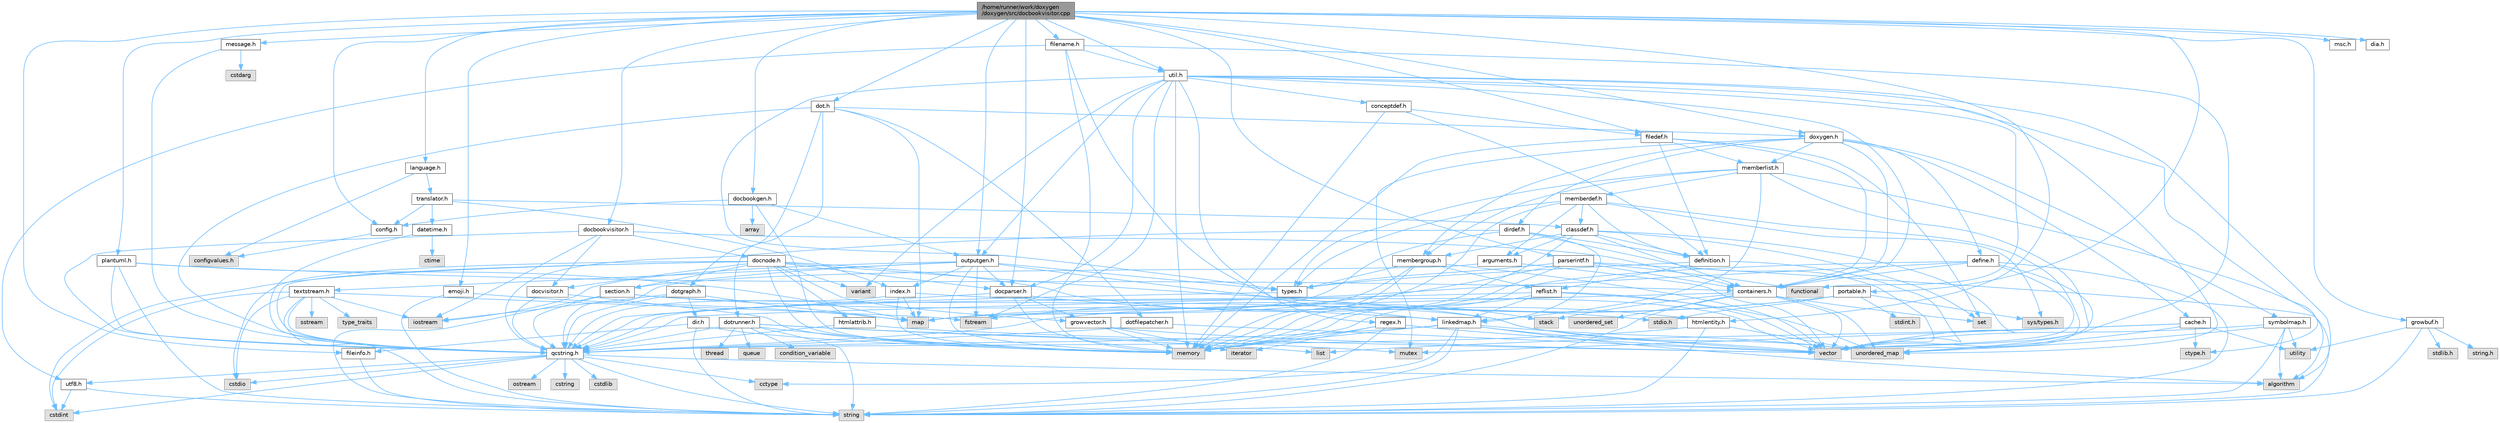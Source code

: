 digraph "/home/runner/work/doxygen/doxygen/src/docbookvisitor.cpp"
{
 // INTERACTIVE_SVG=YES
 // LATEX_PDF_SIZE
  bgcolor="transparent";
  edge [fontname=Helvetica,fontsize=10,labelfontname=Helvetica,labelfontsize=10];
  node [fontname=Helvetica,fontsize=10,shape=box,height=0.2,width=0.4];
  Node1 [id="Node000001",label="/home/runner/work/doxygen\l/doxygen/src/docbookvisitor.cpp",height=0.2,width=0.4,color="gray40", fillcolor="grey60", style="filled", fontcolor="black"];
  Node1 -> Node2 [id="edge1_Node000001_Node000002",color="steelblue1",style="solid"];
  Node2 [id="Node000002",label="docbookvisitor.h",height=0.2,width=0.4,color="grey40", fillcolor="white", style="filled",URL="$de/dcd/docbookvisitor_8h.html",tooltip=" "];
  Node2 -> Node3 [id="edge2_Node000002_Node000003",color="steelblue1",style="solid"];
  Node3 [id="Node000003",label="iostream",height=0.2,width=0.4,color="grey60", fillcolor="#E0E0E0", style="filled"];
  Node2 -> Node4 [id="edge3_Node000002_Node000004",color="steelblue1",style="solid"];
  Node4 [id="Node000004",label="containers.h",height=0.2,width=0.4,color="grey40", fillcolor="white", style="filled",URL="$d5/d75/containers_8h.html",tooltip=" "];
  Node4 -> Node5 [id="edge4_Node000004_Node000005",color="steelblue1",style="solid"];
  Node5 [id="Node000005",label="vector",height=0.2,width=0.4,color="grey60", fillcolor="#E0E0E0", style="filled"];
  Node4 -> Node6 [id="edge5_Node000004_Node000006",color="steelblue1",style="solid"];
  Node6 [id="Node000006",label="string",height=0.2,width=0.4,color="grey60", fillcolor="#E0E0E0", style="filled"];
  Node4 -> Node7 [id="edge6_Node000004_Node000007",color="steelblue1",style="solid"];
  Node7 [id="Node000007",label="set",height=0.2,width=0.4,color="grey60", fillcolor="#E0E0E0", style="filled"];
  Node4 -> Node8 [id="edge7_Node000004_Node000008",color="steelblue1",style="solid"];
  Node8 [id="Node000008",label="map",height=0.2,width=0.4,color="grey60", fillcolor="#E0E0E0", style="filled"];
  Node4 -> Node9 [id="edge8_Node000004_Node000009",color="steelblue1",style="solid"];
  Node9 [id="Node000009",label="unordered_set",height=0.2,width=0.4,color="grey60", fillcolor="#E0E0E0", style="filled"];
  Node4 -> Node10 [id="edge9_Node000004_Node000010",color="steelblue1",style="solid"];
  Node10 [id="Node000010",label="unordered_map",height=0.2,width=0.4,color="grey60", fillcolor="#E0E0E0", style="filled"];
  Node4 -> Node11 [id="edge10_Node000004_Node000011",color="steelblue1",style="solid"];
  Node11 [id="Node000011",label="stack",height=0.2,width=0.4,color="grey60", fillcolor="#E0E0E0", style="filled"];
  Node2 -> Node12 [id="edge11_Node000002_Node000012",color="steelblue1",style="solid"];
  Node12 [id="Node000012",label="docvisitor.h",height=0.2,width=0.4,color="grey40", fillcolor="white", style="filled",URL="$d2/d3c/docvisitor_8h.html",tooltip=" "];
  Node12 -> Node13 [id="edge12_Node000012_Node000013",color="steelblue1",style="solid"];
  Node13 [id="Node000013",label="memory",height=0.2,width=0.4,color="grey60", fillcolor="#E0E0E0", style="filled"];
  Node12 -> Node14 [id="edge13_Node000012_Node000014",color="steelblue1",style="solid"];
  Node14 [id="Node000014",label="qcstring.h",height=0.2,width=0.4,color="grey40", fillcolor="white", style="filled",URL="$d7/d5c/qcstring_8h.html",tooltip=" "];
  Node14 -> Node6 [id="edge14_Node000014_Node000006",color="steelblue1",style="solid"];
  Node14 -> Node15 [id="edge15_Node000014_Node000015",color="steelblue1",style="solid"];
  Node15 [id="Node000015",label="algorithm",height=0.2,width=0.4,color="grey60", fillcolor="#E0E0E0", style="filled"];
  Node14 -> Node16 [id="edge16_Node000014_Node000016",color="steelblue1",style="solid"];
  Node16 [id="Node000016",label="cctype",height=0.2,width=0.4,color="grey60", fillcolor="#E0E0E0", style="filled"];
  Node14 -> Node17 [id="edge17_Node000014_Node000017",color="steelblue1",style="solid"];
  Node17 [id="Node000017",label="cstring",height=0.2,width=0.4,color="grey60", fillcolor="#E0E0E0", style="filled"];
  Node14 -> Node18 [id="edge18_Node000014_Node000018",color="steelblue1",style="solid"];
  Node18 [id="Node000018",label="cstdio",height=0.2,width=0.4,color="grey60", fillcolor="#E0E0E0", style="filled"];
  Node14 -> Node19 [id="edge19_Node000014_Node000019",color="steelblue1",style="solid"];
  Node19 [id="Node000019",label="cstdlib",height=0.2,width=0.4,color="grey60", fillcolor="#E0E0E0", style="filled"];
  Node14 -> Node20 [id="edge20_Node000014_Node000020",color="steelblue1",style="solid"];
  Node20 [id="Node000020",label="cstdint",height=0.2,width=0.4,color="grey60", fillcolor="#E0E0E0", style="filled"];
  Node14 -> Node21 [id="edge21_Node000014_Node000021",color="steelblue1",style="solid"];
  Node21 [id="Node000021",label="ostream",height=0.2,width=0.4,color="grey60", fillcolor="#E0E0E0", style="filled"];
  Node14 -> Node22 [id="edge22_Node000014_Node000022",color="steelblue1",style="solid"];
  Node22 [id="Node000022",label="utf8.h",height=0.2,width=0.4,color="grey40", fillcolor="white", style="filled",URL="$db/d7c/utf8_8h.html",tooltip="Various UTF8 related helper functions."];
  Node22 -> Node20 [id="edge23_Node000022_Node000020",color="steelblue1",style="solid"];
  Node22 -> Node6 [id="edge24_Node000022_Node000006",color="steelblue1",style="solid"];
  Node2 -> Node23 [id="edge25_Node000002_Node000023",color="steelblue1",style="solid"];
  Node23 [id="Node000023",label="docnode.h",height=0.2,width=0.4,color="grey40", fillcolor="white", style="filled",URL="$de/d2b/docnode_8h.html",tooltip=" "];
  Node23 -> Node18 [id="edge26_Node000023_Node000018",color="steelblue1",style="solid"];
  Node23 -> Node20 [id="edge27_Node000023_Node000020",color="steelblue1",style="solid"];
  Node23 -> Node5 [id="edge28_Node000023_Node000005",color="steelblue1",style="solid"];
  Node23 -> Node13 [id="edge29_Node000023_Node000013",color="steelblue1",style="solid"];
  Node23 -> Node24 [id="edge30_Node000023_Node000024",color="steelblue1",style="solid"];
  Node24 [id="Node000024",label="variant",height=0.2,width=0.4,color="grey60", fillcolor="#E0E0E0", style="filled"];
  Node23 -> Node14 [id="edge31_Node000023_Node000014",color="steelblue1",style="solid"];
  Node23 -> Node12 [id="edge32_Node000023_Node000012",color="steelblue1",style="solid"];
  Node23 -> Node25 [id="edge33_Node000023_Node000025",color="steelblue1",style="solid"];
  Node25 [id="Node000025",label="docparser.h",height=0.2,width=0.4,color="grey40", fillcolor="white", style="filled",URL="$de/d9c/docparser_8h.html",tooltip=" "];
  Node25 -> Node26 [id="edge34_Node000025_Node000026",color="steelblue1",style="solid"];
  Node26 [id="Node000026",label="stdio.h",height=0.2,width=0.4,color="grey60", fillcolor="#E0E0E0", style="filled"];
  Node25 -> Node13 [id="edge35_Node000025_Node000013",color="steelblue1",style="solid"];
  Node25 -> Node14 [id="edge36_Node000025_Node000014",color="steelblue1",style="solid"];
  Node25 -> Node27 [id="edge37_Node000025_Node000027",color="steelblue1",style="solid"];
  Node27 [id="Node000027",label="growvector.h",height=0.2,width=0.4,color="grey40", fillcolor="white", style="filled",URL="$d7/d50/growvector_8h.html",tooltip=" "];
  Node27 -> Node5 [id="edge38_Node000027_Node000005",color="steelblue1",style="solid"];
  Node27 -> Node13 [id="edge39_Node000027_Node000013",color="steelblue1",style="solid"];
  Node27 -> Node28 [id="edge40_Node000027_Node000028",color="steelblue1",style="solid"];
  Node28 [id="Node000028",label="iterator",height=0.2,width=0.4,color="grey60", fillcolor="#E0E0E0", style="filled"];
  Node23 -> Node29 [id="edge41_Node000023_Node000029",color="steelblue1",style="solid"];
  Node29 [id="Node000029",label="htmlattrib.h",height=0.2,width=0.4,color="grey40", fillcolor="white", style="filled",URL="$d0/d73/htmlattrib_8h.html",tooltip=" "];
  Node29 -> Node5 [id="edge42_Node000029_Node000005",color="steelblue1",style="solid"];
  Node29 -> Node14 [id="edge43_Node000029_Node000014",color="steelblue1",style="solid"];
  Node23 -> Node30 [id="edge44_Node000023_Node000030",color="steelblue1",style="solid"];
  Node30 [id="Node000030",label="htmlentity.h",height=0.2,width=0.4,color="grey40", fillcolor="white", style="filled",URL="$db/dc6/htmlentity_8h.html",tooltip=" "];
  Node30 -> Node10 [id="edge45_Node000030_Node000010",color="steelblue1",style="solid"];
  Node30 -> Node6 [id="edge46_Node000030_Node000006",color="steelblue1",style="solid"];
  Node30 -> Node14 [id="edge47_Node000030_Node000014",color="steelblue1",style="solid"];
  Node23 -> Node27 [id="edge48_Node000023_Node000027",color="steelblue1",style="solid"];
  Node23 -> Node31 [id="edge49_Node000023_Node000031",color="steelblue1",style="solid"];
  Node31 [id="Node000031",label="section.h",height=0.2,width=0.4,color="grey40", fillcolor="white", style="filled",URL="$d1/d2a/section_8h.html",tooltip=" "];
  Node31 -> Node6 [id="edge50_Node000031_Node000006",color="steelblue1",style="solid"];
  Node31 -> Node10 [id="edge51_Node000031_Node000010",color="steelblue1",style="solid"];
  Node31 -> Node14 [id="edge52_Node000031_Node000014",color="steelblue1",style="solid"];
  Node31 -> Node32 [id="edge53_Node000031_Node000032",color="steelblue1",style="solid"];
  Node32 [id="Node000032",label="linkedmap.h",height=0.2,width=0.4,color="grey40", fillcolor="white", style="filled",URL="$da/de1/linkedmap_8h.html",tooltip=" "];
  Node32 -> Node10 [id="edge54_Node000032_Node000010",color="steelblue1",style="solid"];
  Node32 -> Node5 [id="edge55_Node000032_Node000005",color="steelblue1",style="solid"];
  Node32 -> Node13 [id="edge56_Node000032_Node000013",color="steelblue1",style="solid"];
  Node32 -> Node6 [id="edge57_Node000032_Node000006",color="steelblue1",style="solid"];
  Node32 -> Node15 [id="edge58_Node000032_Node000015",color="steelblue1",style="solid"];
  Node32 -> Node16 [id="edge59_Node000032_Node000016",color="steelblue1",style="solid"];
  Node32 -> Node14 [id="edge60_Node000032_Node000014",color="steelblue1",style="solid"];
  Node2 -> Node14 [id="edge61_Node000002_Node000014",color="steelblue1",style="solid"];
  Node1 -> Node25 [id="edge62_Node000001_Node000025",color="steelblue1",style="solid"];
  Node1 -> Node33 [id="edge63_Node000001_Node000033",color="steelblue1",style="solid"];
  Node33 [id="Node000033",label="language.h",height=0.2,width=0.4,color="grey40", fillcolor="white", style="filled",URL="$d8/dce/language_8h.html",tooltip=" "];
  Node33 -> Node34 [id="edge64_Node000033_Node000034",color="steelblue1",style="solid"];
  Node34 [id="Node000034",label="translator.h",height=0.2,width=0.4,color="grey40", fillcolor="white", style="filled",URL="$d9/df1/translator_8h.html",tooltip=" "];
  Node34 -> Node35 [id="edge65_Node000034_Node000035",color="steelblue1",style="solid"];
  Node35 [id="Node000035",label="classdef.h",height=0.2,width=0.4,color="grey40", fillcolor="white", style="filled",URL="$d1/da6/classdef_8h.html",tooltip=" "];
  Node35 -> Node13 [id="edge66_Node000035_Node000013",color="steelblue1",style="solid"];
  Node35 -> Node5 [id="edge67_Node000035_Node000005",color="steelblue1",style="solid"];
  Node35 -> Node7 [id="edge68_Node000035_Node000007",color="steelblue1",style="solid"];
  Node35 -> Node4 [id="edge69_Node000035_Node000004",color="steelblue1",style="solid"];
  Node35 -> Node36 [id="edge70_Node000035_Node000036",color="steelblue1",style="solid"];
  Node36 [id="Node000036",label="definition.h",height=0.2,width=0.4,color="grey40", fillcolor="white", style="filled",URL="$df/da1/definition_8h.html",tooltip=" "];
  Node36 -> Node5 [id="edge71_Node000036_Node000005",color="steelblue1",style="solid"];
  Node36 -> Node37 [id="edge72_Node000036_Node000037",color="steelblue1",style="solid"];
  Node37 [id="Node000037",label="types.h",height=0.2,width=0.4,color="grey40", fillcolor="white", style="filled",URL="$d9/d49/types_8h.html",tooltip="This file contains a number of basic enums and types."];
  Node37 -> Node14 [id="edge73_Node000037_Node000014",color="steelblue1",style="solid"];
  Node36 -> Node38 [id="edge74_Node000036_Node000038",color="steelblue1",style="solid"];
  Node38 [id="Node000038",label="reflist.h",height=0.2,width=0.4,color="grey40", fillcolor="white", style="filled",URL="$d1/d02/reflist_8h.html",tooltip=" "];
  Node38 -> Node5 [id="edge75_Node000038_Node000005",color="steelblue1",style="solid"];
  Node38 -> Node10 [id="edge76_Node000038_Node000010",color="steelblue1",style="solid"];
  Node38 -> Node13 [id="edge77_Node000038_Node000013",color="steelblue1",style="solid"];
  Node38 -> Node14 [id="edge78_Node000038_Node000014",color="steelblue1",style="solid"];
  Node38 -> Node32 [id="edge79_Node000038_Node000032",color="steelblue1",style="solid"];
  Node35 -> Node39 [id="edge80_Node000035_Node000039",color="steelblue1",style="solid"];
  Node39 [id="Node000039",label="arguments.h",height=0.2,width=0.4,color="grey40", fillcolor="white", style="filled",URL="$df/d9b/arguments_8h.html",tooltip=" "];
  Node39 -> Node5 [id="edge81_Node000039_Node000005",color="steelblue1",style="solid"];
  Node39 -> Node14 [id="edge82_Node000039_Node000014",color="steelblue1",style="solid"];
  Node35 -> Node40 [id="edge83_Node000035_Node000040",color="steelblue1",style="solid"];
  Node40 [id="Node000040",label="membergroup.h",height=0.2,width=0.4,color="grey40", fillcolor="white", style="filled",URL="$d9/d11/membergroup_8h.html",tooltip=" "];
  Node40 -> Node5 [id="edge84_Node000040_Node000005",color="steelblue1",style="solid"];
  Node40 -> Node8 [id="edge85_Node000040_Node000008",color="steelblue1",style="solid"];
  Node40 -> Node13 [id="edge86_Node000040_Node000013",color="steelblue1",style="solid"];
  Node40 -> Node37 [id="edge87_Node000040_Node000037",color="steelblue1",style="solid"];
  Node40 -> Node38 [id="edge88_Node000040_Node000038",color="steelblue1",style="solid"];
  Node34 -> Node41 [id="edge89_Node000034_Node000041",color="steelblue1",style="solid"];
  Node41 [id="Node000041",label="config.h",height=0.2,width=0.4,color="grey40", fillcolor="white", style="filled",URL="$db/d16/config_8h.html",tooltip=" "];
  Node41 -> Node42 [id="edge90_Node000041_Node000042",color="steelblue1",style="solid"];
  Node42 [id="Node000042",label="configvalues.h",height=0.2,width=0.4,color="grey60", fillcolor="#E0E0E0", style="filled"];
  Node34 -> Node43 [id="edge91_Node000034_Node000043",color="steelblue1",style="solid"];
  Node43 [id="Node000043",label="datetime.h",height=0.2,width=0.4,color="grey40", fillcolor="white", style="filled",URL="$de/d1b/datetime_8h.html",tooltip=" "];
  Node43 -> Node44 [id="edge92_Node000043_Node000044",color="steelblue1",style="solid"];
  Node44 [id="Node000044",label="ctime",height=0.2,width=0.4,color="grey60", fillcolor="#E0E0E0", style="filled"];
  Node43 -> Node14 [id="edge93_Node000043_Node000014",color="steelblue1",style="solid"];
  Node34 -> Node45 [id="edge94_Node000034_Node000045",color="steelblue1",style="solid"];
  Node45 [id="Node000045",label="index.h",height=0.2,width=0.4,color="grey40", fillcolor="white", style="filled",URL="$d1/db5/index_8h.html",tooltip=" "];
  Node45 -> Node13 [id="edge95_Node000045_Node000013",color="steelblue1",style="solid"];
  Node45 -> Node5 [id="edge96_Node000045_Node000005",color="steelblue1",style="solid"];
  Node45 -> Node8 [id="edge97_Node000045_Node000008",color="steelblue1",style="solid"];
  Node45 -> Node14 [id="edge98_Node000045_Node000014",color="steelblue1",style="solid"];
  Node33 -> Node42 [id="edge99_Node000033_Node000042",color="steelblue1",style="solid"];
  Node1 -> Node46 [id="edge100_Node000001_Node000046",color="steelblue1",style="solid"];
  Node46 [id="Node000046",label="doxygen.h",height=0.2,width=0.4,color="grey40", fillcolor="white", style="filled",URL="$d1/da1/doxygen_8h.html",tooltip=" "];
  Node46 -> Node47 [id="edge101_Node000046_Node000047",color="steelblue1",style="solid"];
  Node47 [id="Node000047",label="mutex",height=0.2,width=0.4,color="grey60", fillcolor="#E0E0E0", style="filled"];
  Node46 -> Node4 [id="edge102_Node000046_Node000004",color="steelblue1",style="solid"];
  Node46 -> Node40 [id="edge103_Node000046_Node000040",color="steelblue1",style="solid"];
  Node46 -> Node48 [id="edge104_Node000046_Node000048",color="steelblue1",style="solid"];
  Node48 [id="Node000048",label="dirdef.h",height=0.2,width=0.4,color="grey40", fillcolor="white", style="filled",URL="$d6/d15/dirdef_8h.html",tooltip=" "];
  Node48 -> Node5 [id="edge105_Node000048_Node000005",color="steelblue1",style="solid"];
  Node48 -> Node8 [id="edge106_Node000048_Node000008",color="steelblue1",style="solid"];
  Node48 -> Node14 [id="edge107_Node000048_Node000014",color="steelblue1",style="solid"];
  Node48 -> Node32 [id="edge108_Node000048_Node000032",color="steelblue1",style="solid"];
  Node48 -> Node36 [id="edge109_Node000048_Node000036",color="steelblue1",style="solid"];
  Node46 -> Node49 [id="edge110_Node000046_Node000049",color="steelblue1",style="solid"];
  Node49 [id="Node000049",label="memberlist.h",height=0.2,width=0.4,color="grey40", fillcolor="white", style="filled",URL="$dd/d78/memberlist_8h.html",tooltip=" "];
  Node49 -> Node5 [id="edge111_Node000049_Node000005",color="steelblue1",style="solid"];
  Node49 -> Node15 [id="edge112_Node000049_Node000015",color="steelblue1",style="solid"];
  Node49 -> Node50 [id="edge113_Node000049_Node000050",color="steelblue1",style="solid"];
  Node50 [id="Node000050",label="memberdef.h",height=0.2,width=0.4,color="grey40", fillcolor="white", style="filled",URL="$d4/d46/memberdef_8h.html",tooltip=" "];
  Node50 -> Node5 [id="edge114_Node000050_Node000005",color="steelblue1",style="solid"];
  Node50 -> Node13 [id="edge115_Node000050_Node000013",color="steelblue1",style="solid"];
  Node50 -> Node51 [id="edge116_Node000050_Node000051",color="steelblue1",style="solid"];
  Node51 [id="Node000051",label="sys/types.h",height=0.2,width=0.4,color="grey60", fillcolor="#E0E0E0", style="filled"];
  Node50 -> Node37 [id="edge117_Node000050_Node000037",color="steelblue1",style="solid"];
  Node50 -> Node36 [id="edge118_Node000050_Node000036",color="steelblue1",style="solid"];
  Node50 -> Node39 [id="edge119_Node000050_Node000039",color="steelblue1",style="solid"];
  Node50 -> Node35 [id="edge120_Node000050_Node000035",color="steelblue1",style="solid"];
  Node49 -> Node32 [id="edge121_Node000049_Node000032",color="steelblue1",style="solid"];
  Node49 -> Node37 [id="edge122_Node000049_Node000037",color="steelblue1",style="solid"];
  Node49 -> Node40 [id="edge123_Node000049_Node000040",color="steelblue1",style="solid"];
  Node46 -> Node52 [id="edge124_Node000046_Node000052",color="steelblue1",style="solid"];
  Node52 [id="Node000052",label="define.h",height=0.2,width=0.4,color="grey40", fillcolor="white", style="filled",URL="$df/d67/define_8h.html",tooltip=" "];
  Node52 -> Node5 [id="edge125_Node000052_Node000005",color="steelblue1",style="solid"];
  Node52 -> Node13 [id="edge126_Node000052_Node000013",color="steelblue1",style="solid"];
  Node52 -> Node6 [id="edge127_Node000052_Node000006",color="steelblue1",style="solid"];
  Node52 -> Node10 [id="edge128_Node000052_Node000010",color="steelblue1",style="solid"];
  Node52 -> Node14 [id="edge129_Node000052_Node000014",color="steelblue1",style="solid"];
  Node52 -> Node4 [id="edge130_Node000052_Node000004",color="steelblue1",style="solid"];
  Node46 -> Node53 [id="edge131_Node000046_Node000053",color="steelblue1",style="solid"];
  Node53 [id="Node000053",label="cache.h",height=0.2,width=0.4,color="grey40", fillcolor="white", style="filled",URL="$d3/d26/cache_8h.html",tooltip=" "];
  Node53 -> Node54 [id="edge132_Node000053_Node000054",color="steelblue1",style="solid"];
  Node54 [id="Node000054",label="list",height=0.2,width=0.4,color="grey60", fillcolor="#E0E0E0", style="filled"];
  Node53 -> Node10 [id="edge133_Node000053_Node000010",color="steelblue1",style="solid"];
  Node53 -> Node47 [id="edge134_Node000053_Node000047",color="steelblue1",style="solid"];
  Node53 -> Node55 [id="edge135_Node000053_Node000055",color="steelblue1",style="solid"];
  Node55 [id="Node000055",label="utility",height=0.2,width=0.4,color="grey60", fillcolor="#E0E0E0", style="filled"];
  Node53 -> Node56 [id="edge136_Node000053_Node000056",color="steelblue1",style="solid"];
  Node56 [id="Node000056",label="ctype.h",height=0.2,width=0.4,color="grey60", fillcolor="#E0E0E0", style="filled"];
  Node46 -> Node57 [id="edge137_Node000046_Node000057",color="steelblue1",style="solid"];
  Node57 [id="Node000057",label="symbolmap.h",height=0.2,width=0.4,color="grey40", fillcolor="white", style="filled",URL="$d7/ddd/symbolmap_8h.html",tooltip=" "];
  Node57 -> Node15 [id="edge138_Node000057_Node000015",color="steelblue1",style="solid"];
  Node57 -> Node10 [id="edge139_Node000057_Node000010",color="steelblue1",style="solid"];
  Node57 -> Node5 [id="edge140_Node000057_Node000005",color="steelblue1",style="solid"];
  Node57 -> Node6 [id="edge141_Node000057_Node000006",color="steelblue1",style="solid"];
  Node57 -> Node55 [id="edge142_Node000057_Node000055",color="steelblue1",style="solid"];
  Node1 -> Node58 [id="edge143_Node000001_Node000058",color="steelblue1",style="solid"];
  Node58 [id="Node000058",label="outputgen.h",height=0.2,width=0.4,color="grey40", fillcolor="white", style="filled",URL="$df/d06/outputgen_8h.html",tooltip=" "];
  Node58 -> Node13 [id="edge144_Node000058_Node000013",color="steelblue1",style="solid"];
  Node58 -> Node11 [id="edge145_Node000058_Node000011",color="steelblue1",style="solid"];
  Node58 -> Node3 [id="edge146_Node000058_Node000003",color="steelblue1",style="solid"];
  Node58 -> Node59 [id="edge147_Node000058_Node000059",color="steelblue1",style="solid"];
  Node59 [id="Node000059",label="fstream",height=0.2,width=0.4,color="grey60", fillcolor="#E0E0E0", style="filled"];
  Node58 -> Node37 [id="edge148_Node000058_Node000037",color="steelblue1",style="solid"];
  Node58 -> Node45 [id="edge149_Node000058_Node000045",color="steelblue1",style="solid"];
  Node58 -> Node31 [id="edge150_Node000058_Node000031",color="steelblue1",style="solid"];
  Node58 -> Node60 [id="edge151_Node000058_Node000060",color="steelblue1",style="solid"];
  Node60 [id="Node000060",label="textstream.h",height=0.2,width=0.4,color="grey40", fillcolor="white", style="filled",URL="$d4/d7d/textstream_8h.html",tooltip=" "];
  Node60 -> Node6 [id="edge152_Node000060_Node000006",color="steelblue1",style="solid"];
  Node60 -> Node3 [id="edge153_Node000060_Node000003",color="steelblue1",style="solid"];
  Node60 -> Node61 [id="edge154_Node000060_Node000061",color="steelblue1",style="solid"];
  Node61 [id="Node000061",label="sstream",height=0.2,width=0.4,color="grey60", fillcolor="#E0E0E0", style="filled"];
  Node60 -> Node20 [id="edge155_Node000060_Node000020",color="steelblue1",style="solid"];
  Node60 -> Node18 [id="edge156_Node000060_Node000018",color="steelblue1",style="solid"];
  Node60 -> Node59 [id="edge157_Node000060_Node000059",color="steelblue1",style="solid"];
  Node60 -> Node62 [id="edge158_Node000060_Node000062",color="steelblue1",style="solid"];
  Node62 [id="Node000062",label="type_traits",height=0.2,width=0.4,color="grey60", fillcolor="#E0E0E0", style="filled"];
  Node60 -> Node14 [id="edge159_Node000060_Node000014",color="steelblue1",style="solid"];
  Node58 -> Node25 [id="edge160_Node000058_Node000025",color="steelblue1",style="solid"];
  Node1 -> Node63 [id="edge161_Node000001_Node000063",color="steelblue1",style="solid"];
  Node63 [id="Node000063",label="docbookgen.h",height=0.2,width=0.4,color="grey40", fillcolor="white", style="filled",URL="$de/dea/docbookgen_8h.html",tooltip=" "];
  Node63 -> Node13 [id="edge162_Node000063_Node000013",color="steelblue1",style="solid"];
  Node63 -> Node64 [id="edge163_Node000063_Node000064",color="steelblue1",style="solid"];
  Node64 [id="Node000064",label="array",height=0.2,width=0.4,color="grey60", fillcolor="#E0E0E0", style="filled"];
  Node63 -> Node41 [id="edge164_Node000063_Node000041",color="steelblue1",style="solid"];
  Node63 -> Node58 [id="edge165_Node000063_Node000058",color="steelblue1",style="solid"];
  Node1 -> Node65 [id="edge166_Node000001_Node000065",color="steelblue1",style="solid"];
  Node65 [id="Node000065",label="dot.h",height=0.2,width=0.4,color="grey40", fillcolor="white", style="filled",URL="$d6/d4a/dot_8h.html",tooltip=" "];
  Node65 -> Node8 [id="edge167_Node000065_Node000008",color="steelblue1",style="solid"];
  Node65 -> Node14 [id="edge168_Node000065_Node000014",color="steelblue1",style="solid"];
  Node65 -> Node66 [id="edge169_Node000065_Node000066",color="steelblue1",style="solid"];
  Node66 [id="Node000066",label="dotgraph.h",height=0.2,width=0.4,color="grey40", fillcolor="white", style="filled",URL="$d0/daa/dotgraph_8h.html",tooltip=" "];
  Node66 -> Node3 [id="edge170_Node000066_Node000003",color="steelblue1",style="solid"];
  Node66 -> Node8 [id="edge171_Node000066_Node000008",color="steelblue1",style="solid"];
  Node66 -> Node14 [id="edge172_Node000066_Node000014",color="steelblue1",style="solid"];
  Node66 -> Node67 [id="edge173_Node000066_Node000067",color="steelblue1",style="solid"];
  Node67 [id="Node000067",label="dir.h",height=0.2,width=0.4,color="grey40", fillcolor="white", style="filled",URL="$df/d9c/dir_8h.html",tooltip=" "];
  Node67 -> Node6 [id="edge174_Node000067_Node000006",color="steelblue1",style="solid"];
  Node67 -> Node13 [id="edge175_Node000067_Node000013",color="steelblue1",style="solid"];
  Node67 -> Node68 [id="edge176_Node000067_Node000068",color="steelblue1",style="solid"];
  Node68 [id="Node000068",label="fileinfo.h",height=0.2,width=0.4,color="grey40", fillcolor="white", style="filled",URL="$df/d45/fileinfo_8h.html",tooltip=" "];
  Node68 -> Node6 [id="edge177_Node000068_Node000006",color="steelblue1",style="solid"];
  Node65 -> Node69 [id="edge178_Node000065_Node000069",color="steelblue1",style="solid"];
  Node69 [id="Node000069",label="dotfilepatcher.h",height=0.2,width=0.4,color="grey40", fillcolor="white", style="filled",URL="$d3/d38/dotfilepatcher_8h.html",tooltip=" "];
  Node69 -> Node5 [id="edge179_Node000069_Node000005",color="steelblue1",style="solid"];
  Node69 -> Node14 [id="edge180_Node000069_Node000014",color="steelblue1",style="solid"];
  Node65 -> Node70 [id="edge181_Node000065_Node000070",color="steelblue1",style="solid"];
  Node70 [id="Node000070",label="dotrunner.h",height=0.2,width=0.4,color="grey40", fillcolor="white", style="filled",URL="$d2/dd1/dotrunner_8h.html",tooltip=" "];
  Node70 -> Node6 [id="edge182_Node000070_Node000006",color="steelblue1",style="solid"];
  Node70 -> Node71 [id="edge183_Node000070_Node000071",color="steelblue1",style="solid"];
  Node71 [id="Node000071",label="thread",height=0.2,width=0.4,color="grey60", fillcolor="#E0E0E0", style="filled"];
  Node70 -> Node54 [id="edge184_Node000070_Node000054",color="steelblue1",style="solid"];
  Node70 -> Node72 [id="edge185_Node000070_Node000072",color="steelblue1",style="solid"];
  Node72 [id="Node000072",label="queue",height=0.2,width=0.4,color="grey60", fillcolor="#E0E0E0", style="filled"];
  Node70 -> Node47 [id="edge186_Node000070_Node000047",color="steelblue1",style="solid"];
  Node70 -> Node73 [id="edge187_Node000070_Node000073",color="steelblue1",style="solid"];
  Node73 [id="Node000073",label="condition_variable",height=0.2,width=0.4,color="grey60", fillcolor="#E0E0E0", style="filled"];
  Node70 -> Node13 [id="edge188_Node000070_Node000013",color="steelblue1",style="solid"];
  Node70 -> Node14 [id="edge189_Node000070_Node000014",color="steelblue1",style="solid"];
  Node65 -> Node46 [id="edge190_Node000065_Node000046",color="steelblue1",style="solid"];
  Node1 -> Node74 [id="edge191_Node000001_Node000074",color="steelblue1",style="solid"];
  Node74 [id="Node000074",label="message.h",height=0.2,width=0.4,color="grey40", fillcolor="white", style="filled",URL="$d2/d0d/message_8h.html",tooltip=" "];
  Node74 -> Node75 [id="edge192_Node000074_Node000075",color="steelblue1",style="solid"];
  Node75 [id="Node000075",label="cstdarg",height=0.2,width=0.4,color="grey60", fillcolor="#E0E0E0", style="filled"];
  Node74 -> Node14 [id="edge193_Node000074_Node000014",color="steelblue1",style="solid"];
  Node1 -> Node76 [id="edge194_Node000001_Node000076",color="steelblue1",style="solid"];
  Node76 [id="Node000076",label="util.h",height=0.2,width=0.4,color="grey40", fillcolor="white", style="filled",URL="$d8/d3c/util_8h.html",tooltip="A bunch of utility functions."];
  Node76 -> Node13 [id="edge195_Node000076_Node000013",color="steelblue1",style="solid"];
  Node76 -> Node10 [id="edge196_Node000076_Node000010",color="steelblue1",style="solid"];
  Node76 -> Node15 [id="edge197_Node000076_Node000015",color="steelblue1",style="solid"];
  Node76 -> Node77 [id="edge198_Node000076_Node000077",color="steelblue1",style="solid"];
  Node77 [id="Node000077",label="functional",height=0.2,width=0.4,color="grey60", fillcolor="#E0E0E0", style="filled"];
  Node76 -> Node59 [id="edge199_Node000076_Node000059",color="steelblue1",style="solid"];
  Node76 -> Node24 [id="edge200_Node000076_Node000024",color="steelblue1",style="solid"];
  Node76 -> Node56 [id="edge201_Node000076_Node000056",color="steelblue1",style="solid"];
  Node76 -> Node37 [id="edge202_Node000076_Node000037",color="steelblue1",style="solid"];
  Node76 -> Node25 [id="edge203_Node000076_Node000025",color="steelblue1",style="solid"];
  Node76 -> Node4 [id="edge204_Node000076_Node000004",color="steelblue1",style="solid"];
  Node76 -> Node58 [id="edge205_Node000076_Node000058",color="steelblue1",style="solid"];
  Node76 -> Node78 [id="edge206_Node000076_Node000078",color="steelblue1",style="solid"];
  Node78 [id="Node000078",label="regex.h",height=0.2,width=0.4,color="grey40", fillcolor="white", style="filled",URL="$d1/d21/regex_8h.html",tooltip=" "];
  Node78 -> Node13 [id="edge207_Node000078_Node000013",color="steelblue1",style="solid"];
  Node78 -> Node6 [id="edge208_Node000078_Node000006",color="steelblue1",style="solid"];
  Node78 -> Node5 [id="edge209_Node000078_Node000005",color="steelblue1",style="solid"];
  Node78 -> Node28 [id="edge210_Node000078_Node000028",color="steelblue1",style="solid"];
  Node76 -> Node79 [id="edge211_Node000076_Node000079",color="steelblue1",style="solid"];
  Node79 [id="Node000079",label="conceptdef.h",height=0.2,width=0.4,color="grey40", fillcolor="white", style="filled",URL="$da/df1/conceptdef_8h.html",tooltip=" "];
  Node79 -> Node13 [id="edge212_Node000079_Node000013",color="steelblue1",style="solid"];
  Node79 -> Node36 [id="edge213_Node000079_Node000036",color="steelblue1",style="solid"];
  Node79 -> Node80 [id="edge214_Node000079_Node000080",color="steelblue1",style="solid"];
  Node80 [id="Node000080",label="filedef.h",height=0.2,width=0.4,color="grey40", fillcolor="white", style="filled",URL="$d4/d3a/filedef_8h.html",tooltip=" "];
  Node80 -> Node13 [id="edge215_Node000080_Node000013",color="steelblue1",style="solid"];
  Node80 -> Node7 [id="edge216_Node000080_Node000007",color="steelblue1",style="solid"];
  Node80 -> Node36 [id="edge217_Node000080_Node000036",color="steelblue1",style="solid"];
  Node80 -> Node49 [id="edge218_Node000080_Node000049",color="steelblue1",style="solid"];
  Node80 -> Node4 [id="edge219_Node000080_Node000004",color="steelblue1",style="solid"];
  Node1 -> Node81 [id="edge220_Node000001_Node000081",color="steelblue1",style="solid"];
  Node81 [id="Node000081",label="parserintf.h",height=0.2,width=0.4,color="grey40", fillcolor="white", style="filled",URL="$da/d55/parserintf_8h.html",tooltip=" "];
  Node81 -> Node77 [id="edge221_Node000081_Node000077",color="steelblue1",style="solid"];
  Node81 -> Node13 [id="edge222_Node000081_Node000013",color="steelblue1",style="solid"];
  Node81 -> Node8 [id="edge223_Node000081_Node000008",color="steelblue1",style="solid"];
  Node81 -> Node6 [id="edge224_Node000081_Node000006",color="steelblue1",style="solid"];
  Node81 -> Node37 [id="edge225_Node000081_Node000037",color="steelblue1",style="solid"];
  Node81 -> Node4 [id="edge226_Node000081_Node000004",color="steelblue1",style="solid"];
  Node1 -> Node82 [id="edge227_Node000001_Node000082",color="steelblue1",style="solid"];
  Node82 [id="Node000082",label="filename.h",height=0.2,width=0.4,color="grey40", fillcolor="white", style="filled",URL="$dc/dd6/filename_8h.html",tooltip=" "];
  Node82 -> Node13 [id="edge228_Node000082_Node000013",color="steelblue1",style="solid"];
  Node82 -> Node5 [id="edge229_Node000082_Node000005",color="steelblue1",style="solid"];
  Node82 -> Node32 [id="edge230_Node000082_Node000032",color="steelblue1",style="solid"];
  Node82 -> Node22 [id="edge231_Node000082_Node000022",color="steelblue1",style="solid"];
  Node82 -> Node76 [id="edge232_Node000082_Node000076",color="steelblue1",style="solid"];
  Node1 -> Node41 [id="edge233_Node000001_Node000041",color="steelblue1",style="solid"];
  Node1 -> Node80 [id="edge234_Node000001_Node000080",color="steelblue1",style="solid"];
  Node1 -> Node83 [id="edge235_Node000001_Node000083",color="steelblue1",style="solid"];
  Node83 [id="Node000083",label="msc.h",height=0.2,width=0.4,color="grey40", fillcolor="white", style="filled",URL="$dc/d66/msc_8h.html",tooltip=" "];
  Node1 -> Node84 [id="edge236_Node000001_Node000084",color="steelblue1",style="solid"];
  Node84 [id="Node000084",label="dia.h",height=0.2,width=0.4,color="grey40", fillcolor="white", style="filled",URL="$da/d49/dia_8h.html",tooltip=" "];
  Node1 -> Node30 [id="edge237_Node000001_Node000030",color="steelblue1",style="solid"];
  Node1 -> Node85 [id="edge238_Node000001_Node000085",color="steelblue1",style="solid"];
  Node85 [id="Node000085",label="emoji.h",height=0.2,width=0.4,color="grey40", fillcolor="white", style="filled",URL="$d6/dd3/emoji_8h.html",tooltip=" "];
  Node85 -> Node8 [id="edge239_Node000085_Node000008",color="steelblue1",style="solid"];
  Node85 -> Node6 [id="edge240_Node000085_Node000006",color="steelblue1",style="solid"];
  Node1 -> Node86 [id="edge241_Node000001_Node000086",color="steelblue1",style="solid"];
  Node86 [id="Node000086",label="plantuml.h",height=0.2,width=0.4,color="grey40", fillcolor="white", style="filled",URL="$d3/dde/plantuml_8h.html",tooltip=" "];
  Node86 -> Node8 [id="edge242_Node000086_Node000008",color="steelblue1",style="solid"];
  Node86 -> Node6 [id="edge243_Node000086_Node000006",color="steelblue1",style="solid"];
  Node86 -> Node4 [id="edge244_Node000086_Node000004",color="steelblue1",style="solid"];
  Node86 -> Node14 [id="edge245_Node000086_Node000014",color="steelblue1",style="solid"];
  Node1 -> Node87 [id="edge246_Node000001_Node000087",color="steelblue1",style="solid"];
  Node87 [id="Node000087",label="growbuf.h",height=0.2,width=0.4,color="grey40", fillcolor="white", style="filled",URL="$dd/d72/growbuf_8h.html",tooltip=" "];
  Node87 -> Node55 [id="edge247_Node000087_Node000055",color="steelblue1",style="solid"];
  Node87 -> Node88 [id="edge248_Node000087_Node000088",color="steelblue1",style="solid"];
  Node88 [id="Node000088",label="stdlib.h",height=0.2,width=0.4,color="grey60", fillcolor="#E0E0E0", style="filled"];
  Node87 -> Node89 [id="edge249_Node000087_Node000089",color="steelblue1",style="solid"];
  Node89 [id="Node000089",label="string.h",height=0.2,width=0.4,color="grey60", fillcolor="#E0E0E0", style="filled"];
  Node87 -> Node6 [id="edge250_Node000087_Node000006",color="steelblue1",style="solid"];
  Node1 -> Node68 [id="edge251_Node000001_Node000068",color="steelblue1",style="solid"];
  Node1 -> Node90 [id="edge252_Node000001_Node000090",color="steelblue1",style="solid"];
  Node90 [id="Node000090",label="portable.h",height=0.2,width=0.4,color="grey40", fillcolor="white", style="filled",URL="$d2/de2/portable_8h.html",tooltip="Portable versions of functions that are platform dependent."];
  Node90 -> Node26 [id="edge253_Node000090_Node000026",color="steelblue1",style="solid"];
  Node90 -> Node51 [id="edge254_Node000090_Node000051",color="steelblue1",style="solid"];
  Node90 -> Node91 [id="edge255_Node000090_Node000091",color="steelblue1",style="solid"];
  Node91 [id="Node000091",label="stdint.h",height=0.2,width=0.4,color="grey60", fillcolor="#E0E0E0", style="filled"];
  Node90 -> Node59 [id="edge256_Node000090_Node000059",color="steelblue1",style="solid"];
  Node90 -> Node14 [id="edge257_Node000090_Node000014",color="steelblue1",style="solid"];
}
